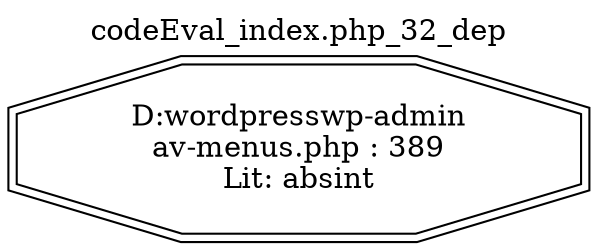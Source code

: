 digraph cfg {
  label="codeEval_index.php_32_dep";
  labelloc=t;
  n1 [shape=doubleoctagon, label="D:\wordpress\wp-admin\nav-menus.php : 389\nLit: absint\n"];
}
